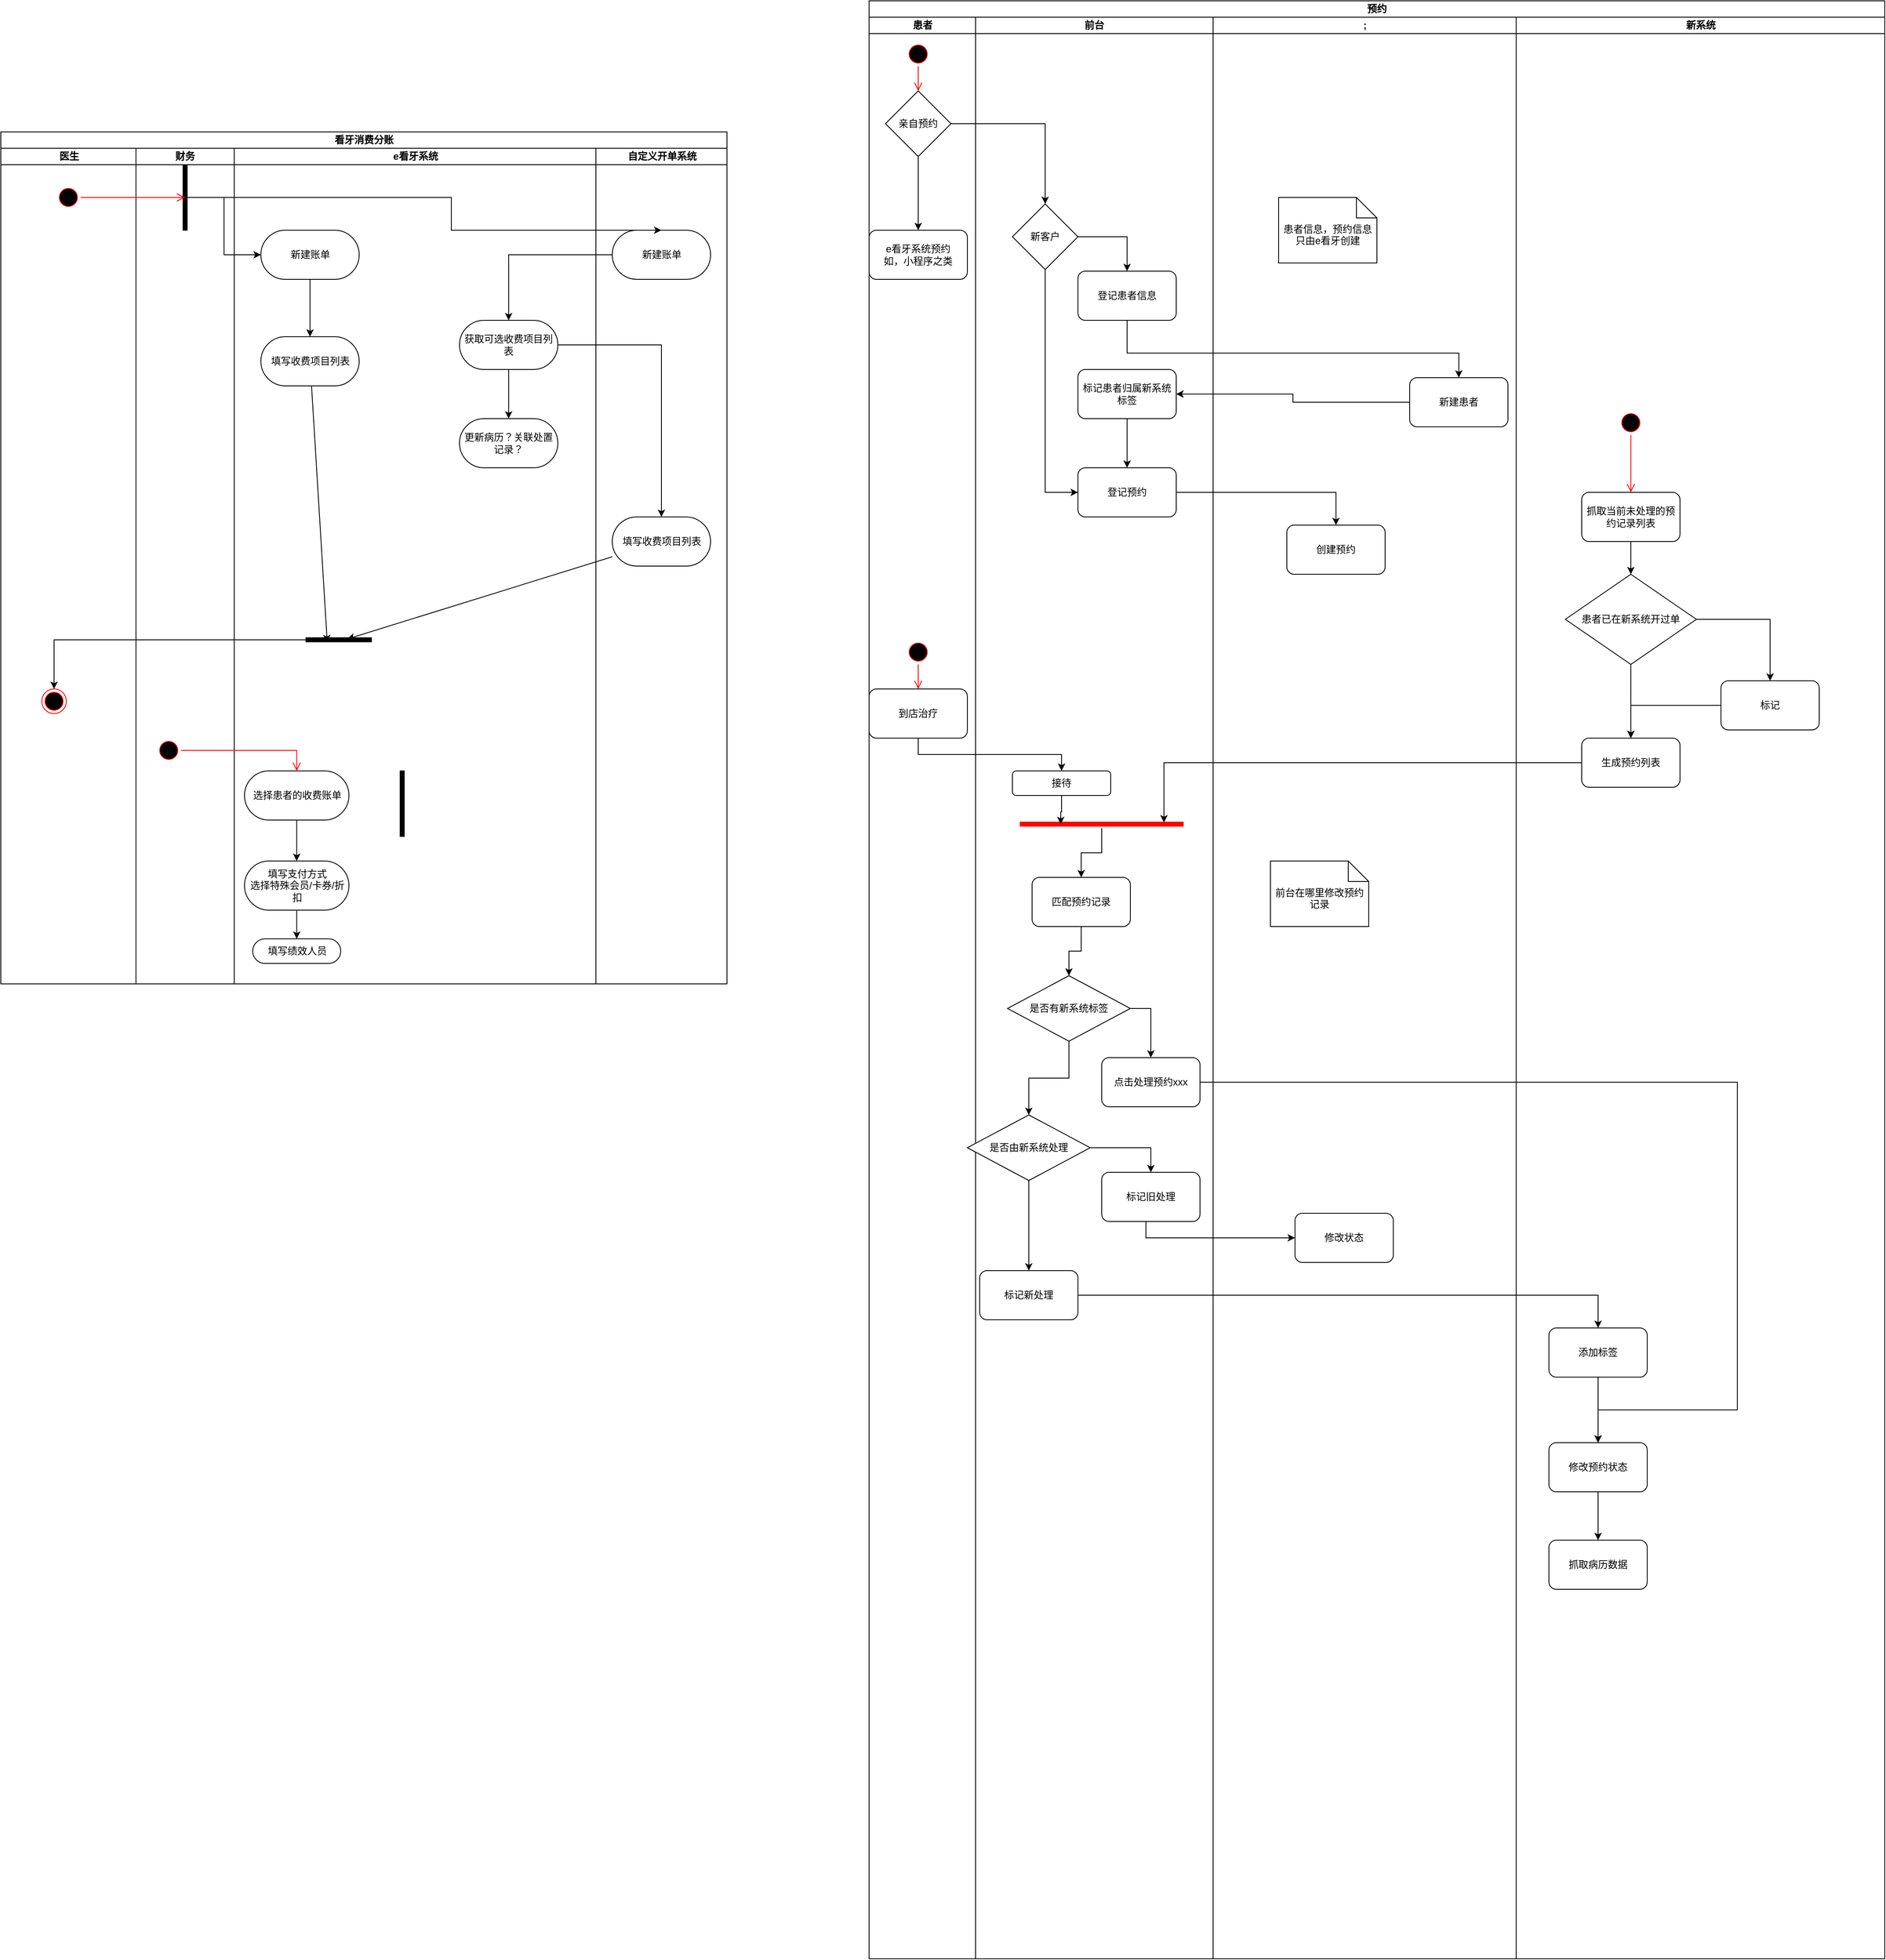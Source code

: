 <mxfile version="22.1.18" type="github">
  <diagram id="prtHgNgQTEPvFCAcTncT" name="Page-1">
    <mxGraphModel dx="1338" dy="2212" grid="1" gridSize="10" guides="1" tooltips="1" connect="1" arrows="1" fold="1" page="1" pageScale="1" pageWidth="827" pageHeight="1169" math="0" shadow="0">
      <root>
        <mxCell id="0" />
        <mxCell id="1" parent="0" />
        <mxCell id="NN635VMZ_w_ewftMYnQy-2" value="&lt;div&gt;看牙消费分账&lt;/div&gt;" style="swimlane;html=1;childLayout=stackLayout;resizeParent=1;resizeParentMax=0;startSize=20;whiteSpace=wrap;" parent="1" vertex="1">
          <mxGeometry x="190" y="-590" width="886.5" height="1040" as="geometry" />
        </mxCell>
        <mxCell id="NN635VMZ_w_ewftMYnQy-3" value="医生" style="swimlane;html=1;startSize=20;" parent="NN635VMZ_w_ewftMYnQy-2" vertex="1">
          <mxGeometry y="20" width="165" height="1020" as="geometry" />
        </mxCell>
        <mxCell id="NN635VMZ_w_ewftMYnQy-6" value="" style="ellipse;html=1;shape=startState;fillColor=#000000;strokeColor=#ff0000;" parent="NN635VMZ_w_ewftMYnQy-3" vertex="1">
          <mxGeometry x="67.5" y="45" width="30" height="30" as="geometry" />
        </mxCell>
        <mxCell id="BlmATw8NnWC_l-WFtzMo-16" value="" style="ellipse;html=1;shape=endState;fillColor=#000000;strokeColor=#ff0000;" vertex="1" parent="NN635VMZ_w_ewftMYnQy-3">
          <mxGeometry x="50" y="660" width="30" height="30" as="geometry" />
        </mxCell>
        <mxCell id="BlmATw8NnWC_l-WFtzMo-1" value="财务" style="swimlane;startSize=20;whiteSpace=wrap;html=1;" vertex="1" parent="NN635VMZ_w_ewftMYnQy-2">
          <mxGeometry x="165" y="20" width="120" height="1020" as="geometry" />
        </mxCell>
        <mxCell id="BlmATw8NnWC_l-WFtzMo-46" value="" style="html=1;points=[];perimeter=orthogonalPerimeter;fillColor=strokeColor;" vertex="1" parent="BlmATw8NnWC_l-WFtzMo-1">
          <mxGeometry x="57.5" y="20" width="5" height="80" as="geometry" />
        </mxCell>
        <mxCell id="NN635VMZ_w_ewftMYnQy-7" value="" style="edgeStyle=orthogonalEdgeStyle;html=1;verticalAlign=bottom;endArrow=open;endSize=8;strokeColor=#ff0000;rounded=0;entryX=0.5;entryY=0.5;entryDx=0;entryDy=0;entryPerimeter=0;" parent="NN635VMZ_w_ewftMYnQy-2" source="NN635VMZ_w_ewftMYnQy-6" target="BlmATw8NnWC_l-WFtzMo-46" edge="1">
          <mxGeometry relative="1" as="geometry">
            <mxPoint x="60" y="140" as="targetPoint" />
          </mxGeometry>
        </mxCell>
        <mxCell id="NN635VMZ_w_ewftMYnQy-4" value="&lt;div&gt;e看牙系统&lt;/div&gt;" style="swimlane;html=1;startSize=20;" parent="NN635VMZ_w_ewftMYnQy-2" vertex="1">
          <mxGeometry x="285" y="20" width="441.5" height="1020" as="geometry" />
        </mxCell>
        <mxCell id="BlmATw8NnWC_l-WFtzMo-42" style="edgeStyle=orthogonalEdgeStyle;rounded=0;orthogonalLoop=1;jettySize=auto;html=1;" edge="1" parent="NN635VMZ_w_ewftMYnQy-4" source="NN635VMZ_w_ewftMYnQy-23" target="BlmATw8NnWC_l-WFtzMo-2">
          <mxGeometry relative="1" as="geometry" />
        </mxCell>
        <mxCell id="NN635VMZ_w_ewftMYnQy-23" value="&lt;div&gt;新建账单&lt;/div&gt;" style="rounded=1;whiteSpace=wrap;html=1;arcSize=50;" parent="NN635VMZ_w_ewftMYnQy-4" vertex="1">
          <mxGeometry x="32.5" y="100" width="120" height="60" as="geometry" />
        </mxCell>
        <mxCell id="BlmATw8NnWC_l-WFtzMo-2" value="&lt;div&gt;填写收费项目列表&lt;/div&gt;" style="rounded=1;whiteSpace=wrap;html=1;arcSize=50;" vertex="1" parent="NN635VMZ_w_ewftMYnQy-4">
          <mxGeometry x="32.5" y="230" width="120" height="60" as="geometry" />
        </mxCell>
        <mxCell id="BlmATw8NnWC_l-WFtzMo-36" value="" style="html=1;points=[];perimeter=orthogonalPerimeter;fillColor=strokeColor;rotation=90;" vertex="1" parent="NN635VMZ_w_ewftMYnQy-4">
          <mxGeometry x="125" y="560" width="5" height="80" as="geometry" />
        </mxCell>
        <mxCell id="BlmATw8NnWC_l-WFtzMo-40" style="rounded=0;orthogonalLoop=1;jettySize=auto;html=1;entryX=1.1;entryY=0.675;entryDx=0;entryDy=0;entryPerimeter=0;" edge="1" parent="NN635VMZ_w_ewftMYnQy-4" source="BlmATw8NnWC_l-WFtzMo-2" target="BlmATw8NnWC_l-WFtzMo-36">
          <mxGeometry relative="1" as="geometry" />
        </mxCell>
        <mxCell id="BlmATw8NnWC_l-WFtzMo-12" value="" style="ellipse;html=1;shape=startState;fillColor=#000000;strokeColor=#ff0000;" vertex="1" parent="NN635VMZ_w_ewftMYnQy-4">
          <mxGeometry x="-95" y="720" width="30" height="30" as="geometry" />
        </mxCell>
        <mxCell id="BlmATw8NnWC_l-WFtzMo-20" value="" style="edgeStyle=orthogonalEdgeStyle;rounded=0;orthogonalLoop=1;jettySize=auto;html=1;" edge="1" parent="NN635VMZ_w_ewftMYnQy-4" source="BlmATw8NnWC_l-WFtzMo-22" target="BlmATw8NnWC_l-WFtzMo-19">
          <mxGeometry relative="1" as="geometry" />
        </mxCell>
        <mxCell id="BlmATw8NnWC_l-WFtzMo-18" value="&lt;div&gt;选择患者的收费账单&lt;/div&gt;" style="html=1;dashed=0;whiteSpace=wrap;shape=mxgraph.dfd.start" vertex="1" parent="NN635VMZ_w_ewftMYnQy-4">
          <mxGeometry x="12.5" y="760" width="127.5" height="60" as="geometry" />
        </mxCell>
        <mxCell id="BlmATw8NnWC_l-WFtzMo-19" value="&lt;div&gt;填写绩效人员&lt;/div&gt;" style="html=1;dashed=0;whiteSpace=wrap;shape=mxgraph.dfd.start" vertex="1" parent="NN635VMZ_w_ewftMYnQy-4">
          <mxGeometry x="22.5" y="965" width="107.5" height="30" as="geometry" />
        </mxCell>
        <mxCell id="BlmATw8NnWC_l-WFtzMo-22" value="&lt;div&gt;填写支付方式&lt;/div&gt;&lt;div&gt;选择特殊会员/卡券/折扣&lt;/div&gt;" style="html=1;dashed=0;whiteSpace=wrap;shape=mxgraph.dfd.start" vertex="1" parent="NN635VMZ_w_ewftMYnQy-4">
          <mxGeometry x="12.5" y="870" width="127.5" height="60" as="geometry" />
        </mxCell>
        <mxCell id="BlmATw8NnWC_l-WFtzMo-24" value="" style="edgeStyle=orthogonalEdgeStyle;rounded=0;orthogonalLoop=1;jettySize=auto;html=1;" edge="1" parent="NN635VMZ_w_ewftMYnQy-4" source="BlmATw8NnWC_l-WFtzMo-18" target="BlmATw8NnWC_l-WFtzMo-22">
          <mxGeometry relative="1" as="geometry">
            <mxPoint x="528" y="440" as="sourcePoint" />
            <mxPoint x="528" y="520" as="targetPoint" />
          </mxGeometry>
        </mxCell>
        <mxCell id="BlmATw8NnWC_l-WFtzMo-13" value="" style="edgeStyle=orthogonalEdgeStyle;html=1;verticalAlign=bottom;endArrow=open;endSize=8;strokeColor=#ff0000;rounded=0;" edge="1" source="BlmATw8NnWC_l-WFtzMo-12" parent="NN635VMZ_w_ewftMYnQy-4" target="BlmATw8NnWC_l-WFtzMo-18">
          <mxGeometry relative="1" as="geometry">
            <mxPoint x="-80" y="810" as="targetPoint" />
          </mxGeometry>
        </mxCell>
        <mxCell id="BlmATw8NnWC_l-WFtzMo-35" value="" style="html=1;points=[];perimeter=orthogonalPerimeter;fillColor=strokeColor;" vertex="1" parent="NN635VMZ_w_ewftMYnQy-4">
          <mxGeometry x="202.5" y="760" width="5" height="80" as="geometry" />
        </mxCell>
        <mxCell id="BlmATw8NnWC_l-WFtzMo-58" value="" style="edgeStyle=orthogonalEdgeStyle;rounded=0;orthogonalLoop=1;jettySize=auto;html=1;" edge="1" parent="NN635VMZ_w_ewftMYnQy-4" source="BlmATw8NnWC_l-WFtzMo-53" target="BlmATw8NnWC_l-WFtzMo-57">
          <mxGeometry relative="1" as="geometry" />
        </mxCell>
        <mxCell id="BlmATw8NnWC_l-WFtzMo-53" value="获取可选收费项目列表" style="rounded=1;whiteSpace=wrap;html=1;arcSize=50;" vertex="1" parent="NN635VMZ_w_ewftMYnQy-4">
          <mxGeometry x="275" y="210" width="120" height="60" as="geometry" />
        </mxCell>
        <mxCell id="BlmATw8NnWC_l-WFtzMo-57" value="&lt;div&gt;更新病历？关联处置记录？&lt;/div&gt;" style="rounded=1;whiteSpace=wrap;html=1;arcSize=50;" vertex="1" parent="NN635VMZ_w_ewftMYnQy-4">
          <mxGeometry x="275" y="330" width="120" height="60" as="geometry" />
        </mxCell>
        <mxCell id="BlmATw8NnWC_l-WFtzMo-27" value="&amp;nbsp;" style="shape=image;html=1;verticalAlign=top;verticalLabelPosition=bottom;labelBackgroundColor=#ffffff;imageAspect=0;aspect=fixed;image=https://saas.bk-cdn.com/t/85ce448e-bb65-4fd8-bacd-82db385941dc/u/5a8fc4cb-9b47-4f46-bc4c-df9f76cc293e/1658370781379/image.png;" vertex="1" parent="NN635VMZ_w_ewftMYnQy-4">
          <mxGeometry x="228.5" y="790" width="213" height="128" as="geometry" />
        </mxCell>
        <mxCell id="NN635VMZ_w_ewftMYnQy-5" value="&lt;div&gt;自定义开单系统&lt;/div&gt;" style="swimlane;html=1;startSize=20;" parent="NN635VMZ_w_ewftMYnQy-2" vertex="1">
          <mxGeometry x="726.5" y="20" width="160" height="1020" as="geometry" />
        </mxCell>
        <mxCell id="BlmATw8NnWC_l-WFtzMo-43" value="&lt;div&gt;新建账单&lt;/div&gt;" style="rounded=1;whiteSpace=wrap;html=1;arcSize=50;" vertex="1" parent="NN635VMZ_w_ewftMYnQy-5">
          <mxGeometry x="20" y="100" width="120" height="60" as="geometry" />
        </mxCell>
        <mxCell id="BlmATw8NnWC_l-WFtzMo-44" value="&lt;div&gt;填写收费项目列表&lt;/div&gt;" style="rounded=1;whiteSpace=wrap;html=1;arcSize=50;" vertex="1" parent="NN635VMZ_w_ewftMYnQy-5">
          <mxGeometry x="20" y="450" width="120" height="60" as="geometry" />
        </mxCell>
        <mxCell id="BlmATw8NnWC_l-WFtzMo-38" style="rounded=0;orthogonalLoop=1;jettySize=auto;html=1;entryX=0.3;entryY=0.369;entryDx=0;entryDy=0;entryPerimeter=0;" edge="1" parent="NN635VMZ_w_ewftMYnQy-2" source="BlmATw8NnWC_l-WFtzMo-44" target="BlmATw8NnWC_l-WFtzMo-36">
          <mxGeometry relative="1" as="geometry">
            <mxPoint x="500" y="317.587" as="sourcePoint" />
          </mxGeometry>
        </mxCell>
        <mxCell id="BlmATw8NnWC_l-WFtzMo-41" style="edgeStyle=orthogonalEdgeStyle;rounded=0;orthogonalLoop=1;jettySize=auto;html=1;" edge="1" parent="NN635VMZ_w_ewftMYnQy-2" source="BlmATw8NnWC_l-WFtzMo-36" target="BlmATw8NnWC_l-WFtzMo-16">
          <mxGeometry relative="1" as="geometry" />
        </mxCell>
        <mxCell id="BlmATw8NnWC_l-WFtzMo-50" value="" style="edgeStyle=orthogonalEdgeStyle;rounded=0;orthogonalLoop=1;jettySize=auto;html=1;" edge="1" parent="NN635VMZ_w_ewftMYnQy-2" source="BlmATw8NnWC_l-WFtzMo-46" target="NN635VMZ_w_ewftMYnQy-23">
          <mxGeometry relative="1" as="geometry" />
        </mxCell>
        <mxCell id="BlmATw8NnWC_l-WFtzMo-51" style="edgeStyle=orthogonalEdgeStyle;rounded=0;orthogonalLoop=1;jettySize=auto;html=1;entryX=0.5;entryY=0;entryDx=0;entryDy=0;" edge="1" parent="NN635VMZ_w_ewftMYnQy-2" source="BlmATw8NnWC_l-WFtzMo-46" target="BlmATw8NnWC_l-WFtzMo-43">
          <mxGeometry relative="1" as="geometry">
            <Array as="points">
              <mxPoint x="550" y="80" />
              <mxPoint x="550" y="120" />
            </Array>
          </mxGeometry>
        </mxCell>
        <mxCell id="BlmATw8NnWC_l-WFtzMo-45" style="edgeStyle=orthogonalEdgeStyle;rounded=0;orthogonalLoop=1;jettySize=auto;html=1;" edge="1" parent="NN635VMZ_w_ewftMYnQy-2" source="BlmATw8NnWC_l-WFtzMo-53" target="BlmATw8NnWC_l-WFtzMo-44">
          <mxGeometry relative="1" as="geometry" />
        </mxCell>
        <mxCell id="BlmATw8NnWC_l-WFtzMo-54" value="" style="edgeStyle=orthogonalEdgeStyle;rounded=0;orthogonalLoop=1;jettySize=auto;html=1;" edge="1" parent="NN635VMZ_w_ewftMYnQy-2" source="BlmATw8NnWC_l-WFtzMo-43" target="BlmATw8NnWC_l-WFtzMo-53">
          <mxGeometry relative="1" as="geometry">
            <mxPoint x="1235" y="-160" as="sourcePoint" />
            <mxPoint x="1235" y="130" as="targetPoint" />
          </mxGeometry>
        </mxCell>
        <mxCell id="BlmATw8NnWC_l-WFtzMo-28" value="" style="shape=image;html=1;verticalAlign=top;verticalLabelPosition=bottom;labelBackgroundColor=#ffffff;imageAspect=0;aspect=fixed;image=https://saas.bk-cdn.com/t/85ce448e-bb65-4fd8-bacd-82db385941dc/u/5a8fc4cb-9b47-4f46-bc4c-df9f76cc293e/1658370717369/image.png;" vertex="1" parent="1">
          <mxGeometry x="1050" y="-300" width="339" height="128" as="geometry" />
        </mxCell>
        <mxCell id="NN635VMZ_w_ewftMYnQy-15" value="预约" style="swimlane;html=1;childLayout=stackLayout;resizeParent=1;resizeParentMax=0;startSize=20;whiteSpace=wrap;" parent="1" vertex="1">
          <mxGeometry x="1250" y="-750" width="1240" height="2390" as="geometry" />
        </mxCell>
        <mxCell id="BlmATw8NnWC_l-WFtzMo-68" style="edgeStyle=orthogonalEdgeStyle;rounded=0;orthogonalLoop=1;jettySize=auto;html=1;exitX=1;exitY=0.5;exitDx=0;exitDy=0;" edge="1" parent="NN635VMZ_w_ewftMYnQy-15" source="BlmATw8NnWC_l-WFtzMo-63" target="BlmATw8NnWC_l-WFtzMo-71">
          <mxGeometry relative="1" as="geometry">
            <mxPoint x="20" y="150" as="sourcePoint" />
          </mxGeometry>
        </mxCell>
        <mxCell id="NN635VMZ_w_ewftMYnQy-16" value="患者" style="swimlane;html=1;startSize=20;" parent="NN635VMZ_w_ewftMYnQy-15" vertex="1">
          <mxGeometry y="20" width="130" height="2370" as="geometry" />
        </mxCell>
        <mxCell id="NN635VMZ_w_ewftMYnQy-17" value="" style="ellipse;html=1;shape=startState;fillColor=#000000;strokeColor=#ff0000;" parent="NN635VMZ_w_ewftMYnQy-16" vertex="1">
          <mxGeometry x="45" y="30" width="30" height="30" as="geometry" />
        </mxCell>
        <mxCell id="BlmATw8NnWC_l-WFtzMo-63" value="亲自预约" style="rhombus;whiteSpace=wrap;html=1;" vertex="1" parent="NN635VMZ_w_ewftMYnQy-16">
          <mxGeometry x="20" y="90" width="80" height="80" as="geometry" />
        </mxCell>
        <mxCell id="NN635VMZ_w_ewftMYnQy-18" value="" style="edgeStyle=orthogonalEdgeStyle;html=1;verticalAlign=bottom;endArrow=open;endSize=8;strokeColor=#ff0000;rounded=0;" parent="NN635VMZ_w_ewftMYnQy-16" source="NN635VMZ_w_ewftMYnQy-17" edge="1" target="BlmATw8NnWC_l-WFtzMo-63">
          <mxGeometry relative="1" as="geometry">
            <mxPoint x="180" y="100" as="targetPoint" />
          </mxGeometry>
        </mxCell>
        <mxCell id="BlmATw8NnWC_l-WFtzMo-98" value="" style="ellipse;html=1;shape=startState;fillColor=#000000;strokeColor=#ff0000;" vertex="1" parent="NN635VMZ_w_ewftMYnQy-16">
          <mxGeometry x="45" y="760" width="30" height="30" as="geometry" />
        </mxCell>
        <mxCell id="BlmATw8NnWC_l-WFtzMo-107" value="到店治疗" style="rounded=1;whiteSpace=wrap;html=1;" vertex="1" parent="NN635VMZ_w_ewftMYnQy-16">
          <mxGeometry y="820" width="120" height="60" as="geometry" />
        </mxCell>
        <mxCell id="BlmATw8NnWC_l-WFtzMo-99" value="" style="edgeStyle=orthogonalEdgeStyle;html=1;verticalAlign=bottom;endArrow=open;endSize=8;strokeColor=#ff0000;rounded=0;" edge="1" source="BlmATw8NnWC_l-WFtzMo-98" parent="NN635VMZ_w_ewftMYnQy-16" target="BlmATw8NnWC_l-WFtzMo-107">
          <mxGeometry relative="1" as="geometry">
            <mxPoint x="465" y="820" as="targetPoint" />
          </mxGeometry>
        </mxCell>
        <mxCell id="BlmATw8NnWC_l-WFtzMo-60" value="&lt;div&gt;e看牙系统预约&lt;/div&gt;&lt;div&gt;如，小程序之类&lt;/div&gt;" style="rounded=1;whiteSpace=wrap;html=1;" vertex="1" parent="NN635VMZ_w_ewftMYnQy-16">
          <mxGeometry y="260" width="120" height="60" as="geometry" />
        </mxCell>
        <mxCell id="BlmATw8NnWC_l-WFtzMo-64" style="edgeStyle=orthogonalEdgeStyle;rounded=0;orthogonalLoop=1;jettySize=auto;html=1;exitX=0.5;exitY=1;exitDx=0;exitDy=0;" edge="1" parent="NN635VMZ_w_ewftMYnQy-16" source="BlmATw8NnWC_l-WFtzMo-63" target="BlmATw8NnWC_l-WFtzMo-60">
          <mxGeometry relative="1" as="geometry" />
        </mxCell>
        <mxCell id="BlmATw8NnWC_l-WFtzMo-108" style="edgeStyle=orthogonalEdgeStyle;rounded=0;orthogonalLoop=1;jettySize=auto;html=1;entryX=0.5;entryY=0;entryDx=0;entryDy=0;exitX=0.5;exitY=1;exitDx=0;exitDy=0;" edge="1" parent="NN635VMZ_w_ewftMYnQy-15" source="BlmATw8NnWC_l-WFtzMo-107" target="BlmATw8NnWC_l-WFtzMo-125">
          <mxGeometry relative="1" as="geometry">
            <Array as="points">
              <mxPoint x="60" y="920" />
              <mxPoint x="235" y="920" />
            </Array>
          </mxGeometry>
        </mxCell>
        <mxCell id="BlmATw8NnWC_l-WFtzMo-142" style="edgeStyle=orthogonalEdgeStyle;rounded=0;orthogonalLoop=1;jettySize=auto;html=1;entryX=0.88;entryY=0.3;entryDx=0;entryDy=0;entryPerimeter=0;" edge="1" parent="NN635VMZ_w_ewftMYnQy-15" source="BlmATw8NnWC_l-WFtzMo-104" target="BlmATw8NnWC_l-WFtzMo-128">
          <mxGeometry relative="1" as="geometry">
            <Array as="points">
              <mxPoint x="360" y="930" />
            </Array>
          </mxGeometry>
        </mxCell>
        <mxCell id="BlmATw8NnWC_l-WFtzMo-62" value="前台" style="swimlane;startSize=20;whiteSpace=wrap;html=1;" vertex="1" parent="NN635VMZ_w_ewftMYnQy-15">
          <mxGeometry x="130" y="20" width="290" height="2370" as="geometry" />
        </mxCell>
        <mxCell id="BlmATw8NnWC_l-WFtzMo-170" style="edgeStyle=orthogonalEdgeStyle;rounded=0;orthogonalLoop=1;jettySize=auto;html=1;entryX=0;entryY=0.5;entryDx=0;entryDy=0;" edge="1" parent="BlmATw8NnWC_l-WFtzMo-62" source="BlmATw8NnWC_l-WFtzMo-71" target="BlmATw8NnWC_l-WFtzMo-67">
          <mxGeometry relative="1" as="geometry" />
        </mxCell>
        <mxCell id="BlmATw8NnWC_l-WFtzMo-71" value="&lt;div&gt;新客户&lt;/div&gt;" style="rhombus;whiteSpace=wrap;html=1;" vertex="1" parent="BlmATw8NnWC_l-WFtzMo-62">
          <mxGeometry x="45" y="228" width="80" height="80" as="geometry" />
        </mxCell>
        <mxCell id="BlmATw8NnWC_l-WFtzMo-88" value="是否由新系统处理" style="rhombus;whiteSpace=wrap;html=1;" vertex="1" parent="BlmATw8NnWC_l-WFtzMo-62">
          <mxGeometry x="-10" y="1340" width="150" height="80" as="geometry" />
        </mxCell>
        <mxCell id="BlmATw8NnWC_l-WFtzMo-125" value="接待" style="rounded=1;whiteSpace=wrap;html=1;" vertex="1" parent="BlmATw8NnWC_l-WFtzMo-62">
          <mxGeometry x="45" y="920" width="120" height="30" as="geometry" />
        </mxCell>
        <mxCell id="BlmATw8NnWC_l-WFtzMo-149" style="edgeStyle=orthogonalEdgeStyle;rounded=0;orthogonalLoop=1;jettySize=auto;html=1;" edge="1" parent="BlmATw8NnWC_l-WFtzMo-62" source="BlmATw8NnWC_l-WFtzMo-144" target="BlmATw8NnWC_l-WFtzMo-88">
          <mxGeometry relative="1" as="geometry" />
        </mxCell>
        <mxCell id="BlmATw8NnWC_l-WFtzMo-109" value="匹配预约记录" style="rounded=1;whiteSpace=wrap;html=1;" vertex="1" parent="BlmATw8NnWC_l-WFtzMo-62">
          <mxGeometry x="69" y="1050" width="120" height="60" as="geometry" />
        </mxCell>
        <mxCell id="BlmATw8NnWC_l-WFtzMo-150" value="" style="edgeStyle=orthogonalEdgeStyle;rounded=0;orthogonalLoop=1;jettySize=auto;html=1;" edge="1" parent="BlmATw8NnWC_l-WFtzMo-62" source="BlmATw8NnWC_l-WFtzMo-109" target="BlmATw8NnWC_l-WFtzMo-144">
          <mxGeometry relative="1" as="geometry">
            <mxPoint x="1714" y="400" as="sourcePoint" />
            <mxPoint x="1705" y="520" as="targetPoint" />
          </mxGeometry>
        </mxCell>
        <mxCell id="BlmATw8NnWC_l-WFtzMo-172" style="edgeStyle=orthogonalEdgeStyle;rounded=0;orthogonalLoop=1;jettySize=auto;html=1;entryX=0.5;entryY=0;entryDx=0;entryDy=0;exitX=1;exitY=0.5;exitDx=0;exitDy=0;" edge="1" parent="BlmATw8NnWC_l-WFtzMo-62" source="BlmATw8NnWC_l-WFtzMo-144" target="BlmATw8NnWC_l-WFtzMo-114">
          <mxGeometry relative="1" as="geometry" />
        </mxCell>
        <mxCell id="BlmATw8NnWC_l-WFtzMo-144" value="&lt;div&gt;是否有新系统标签&lt;/div&gt;" style="rhombus;whiteSpace=wrap;html=1;" vertex="1" parent="BlmATw8NnWC_l-WFtzMo-62">
          <mxGeometry x="39" y="1170" width="150" height="80" as="geometry" />
        </mxCell>
        <mxCell id="BlmATw8NnWC_l-WFtzMo-67" value="登记预约" style="rounded=1;whiteSpace=wrap;html=1;" vertex="1" parent="BlmATw8NnWC_l-WFtzMo-62">
          <mxGeometry x="125" y="550" width="120" height="60" as="geometry" />
        </mxCell>
        <mxCell id="BlmATw8NnWC_l-WFtzMo-90" style="edgeStyle=orthogonalEdgeStyle;rounded=0;orthogonalLoop=1;jettySize=auto;html=1;" edge="1" parent="BlmATw8NnWC_l-WFtzMo-62" source="BlmATw8NnWC_l-WFtzMo-122" target="BlmATw8NnWC_l-WFtzMo-67">
          <mxGeometry relative="1" as="geometry" />
        </mxCell>
        <mxCell id="BlmATw8NnWC_l-WFtzMo-76" value="登记患者信息" style="rounded=1;whiteSpace=wrap;html=1;" vertex="1" parent="BlmATw8NnWC_l-WFtzMo-62">
          <mxGeometry x="125" y="310" width="120" height="60" as="geometry" />
        </mxCell>
        <mxCell id="BlmATw8NnWC_l-WFtzMo-122" value="&lt;div&gt;标记患者归属新系统标签&lt;/div&gt;" style="rounded=1;whiteSpace=wrap;html=1;" vertex="1" parent="BlmATw8NnWC_l-WFtzMo-62">
          <mxGeometry x="125" y="430" width="120" height="60" as="geometry" />
        </mxCell>
        <mxCell id="BlmATw8NnWC_l-WFtzMo-80" style="edgeStyle=orthogonalEdgeStyle;rounded=0;orthogonalLoop=1;jettySize=auto;html=1;exitX=1;exitY=0.5;exitDx=0;exitDy=0;" edge="1" parent="BlmATw8NnWC_l-WFtzMo-62" source="BlmATw8NnWC_l-WFtzMo-71" target="BlmATw8NnWC_l-WFtzMo-76">
          <mxGeometry relative="1" as="geometry" />
        </mxCell>
        <mxCell id="BlmATw8NnWC_l-WFtzMo-128" value="" style="shape=line;html=1;strokeWidth=6;strokeColor=#ff0000;" vertex="1" parent="BlmATw8NnWC_l-WFtzMo-62">
          <mxGeometry x="54" y="980" width="200" height="10" as="geometry" />
        </mxCell>
        <mxCell id="BlmATw8NnWC_l-WFtzMo-146" style="edgeStyle=orthogonalEdgeStyle;rounded=0;orthogonalLoop=1;jettySize=auto;html=1;entryX=0.25;entryY=0.5;entryDx=0;entryDy=0;entryPerimeter=0;" edge="1" parent="BlmATw8NnWC_l-WFtzMo-62" source="BlmATw8NnWC_l-WFtzMo-125" target="BlmATw8NnWC_l-WFtzMo-128">
          <mxGeometry relative="1" as="geometry" />
        </mxCell>
        <mxCell id="BlmATw8NnWC_l-WFtzMo-147" style="edgeStyle=orthogonalEdgeStyle;rounded=0;orthogonalLoop=1;jettySize=auto;html=1;" edge="1" parent="BlmATw8NnWC_l-WFtzMo-62" source="BlmATw8NnWC_l-WFtzMo-128" target="BlmATw8NnWC_l-WFtzMo-109">
          <mxGeometry relative="1" as="geometry" />
        </mxCell>
        <mxCell id="BlmATw8NnWC_l-WFtzMo-114" value="点击处理预约xxx" style="rounded=1;whiteSpace=wrap;html=1;" vertex="1" parent="BlmATw8NnWC_l-WFtzMo-62">
          <mxGeometry x="154" y="1270" width="120" height="60" as="geometry" />
        </mxCell>
        <mxCell id="BlmATw8NnWC_l-WFtzMo-113" value="&lt;div&gt;标记新处理&lt;/div&gt;" style="rounded=1;whiteSpace=wrap;html=1;" vertex="1" parent="BlmATw8NnWC_l-WFtzMo-62">
          <mxGeometry x="5" y="1530" width="120" height="60" as="geometry" />
        </mxCell>
        <mxCell id="BlmATw8NnWC_l-WFtzMo-115" style="edgeStyle=orthogonalEdgeStyle;rounded=0;orthogonalLoop=1;jettySize=auto;html=1;entryX=0.5;entryY=0;entryDx=0;entryDy=0;exitX=0.5;exitY=1;exitDx=0;exitDy=0;" edge="1" parent="BlmATw8NnWC_l-WFtzMo-62" source="BlmATw8NnWC_l-WFtzMo-88" target="BlmATw8NnWC_l-WFtzMo-113">
          <mxGeometry relative="1" as="geometry">
            <Array as="points">
              <mxPoint x="65" y="1500" />
              <mxPoint x="65" y="1500" />
            </Array>
          </mxGeometry>
        </mxCell>
        <mxCell id="BlmATw8NnWC_l-WFtzMo-159" value="标记旧处理" style="rounded=1;whiteSpace=wrap;html=1;" vertex="1" parent="BlmATw8NnWC_l-WFtzMo-62">
          <mxGeometry x="154" y="1410" width="120" height="60" as="geometry" />
        </mxCell>
        <mxCell id="BlmATw8NnWC_l-WFtzMo-160" style="edgeStyle=orthogonalEdgeStyle;rounded=0;orthogonalLoop=1;jettySize=auto;html=1;entryX=0.5;entryY=0;entryDx=0;entryDy=0;" edge="1" parent="BlmATw8NnWC_l-WFtzMo-62" source="BlmATw8NnWC_l-WFtzMo-88" target="BlmATw8NnWC_l-WFtzMo-159">
          <mxGeometry relative="1" as="geometry" />
        </mxCell>
        <mxCell id="NN635VMZ_w_ewftMYnQy-19" value=";" style="swimlane;html=1;startSize=20;" parent="NN635VMZ_w_ewftMYnQy-15" vertex="1">
          <mxGeometry x="420" y="20" width="370" height="2370" as="geometry" />
        </mxCell>
        <mxCell id="BlmATw8NnWC_l-WFtzMo-143" value="前台在哪里修改预约记录" style="shape=note2;boundedLbl=1;whiteSpace=wrap;html=1;size=25;verticalAlign=top;align=center;" vertex="1" parent="NN635VMZ_w_ewftMYnQy-19">
          <mxGeometry x="70" y="1030" width="120" height="80" as="geometry" />
        </mxCell>
        <mxCell id="BlmATw8NnWC_l-WFtzMo-162" value="&lt;div&gt;修改状态&lt;/div&gt;" style="whiteSpace=wrap;html=1;rounded=1;" vertex="1" parent="NN635VMZ_w_ewftMYnQy-19">
          <mxGeometry x="100" y="1460" width="120" height="60" as="geometry" />
        </mxCell>
        <mxCell id="BlmATw8NnWC_l-WFtzMo-94" value="&lt;div&gt;患者信息，预约信息只由e看牙创建&lt;/div&gt;&lt;div&gt;&lt;br&gt;&lt;/div&gt;" style="shape=note2;boundedLbl=1;whiteSpace=wrap;html=1;size=25;verticalAlign=top;align=center;" vertex="1" parent="NN635VMZ_w_ewftMYnQy-19">
          <mxGeometry x="80" y="220" width="120" height="80" as="geometry" />
        </mxCell>
        <mxCell id="BlmATw8NnWC_l-WFtzMo-166" value="创建预约" style="whiteSpace=wrap;html=1;rounded=1;" vertex="1" parent="NN635VMZ_w_ewftMYnQy-19">
          <mxGeometry x="90" y="620" width="120" height="60" as="geometry" />
        </mxCell>
        <mxCell id="NN635VMZ_w_ewftMYnQy-20" value="&lt;div&gt;新系统&lt;/div&gt;" style="swimlane;html=1;startSize=20;" parent="NN635VMZ_w_ewftMYnQy-15" vertex="1">
          <mxGeometry x="790" y="20" width="450" height="2370" as="geometry" />
        </mxCell>
        <mxCell id="BlmATw8NnWC_l-WFtzMo-95" style="edgeStyle=orthogonalEdgeStyle;rounded=0;orthogonalLoop=1;jettySize=auto;html=1;" edge="1" parent="NN635VMZ_w_ewftMYnQy-20" source="BlmATw8NnWC_l-WFtzMo-91" target="BlmATw8NnWC_l-WFtzMo-93">
          <mxGeometry relative="1" as="geometry" />
        </mxCell>
        <mxCell id="BlmATw8NnWC_l-WFtzMo-105" style="edgeStyle=orthogonalEdgeStyle;rounded=0;orthogonalLoop=1;jettySize=auto;html=1;" edge="1" parent="NN635VMZ_w_ewftMYnQy-20" source="BlmATw8NnWC_l-WFtzMo-91" target="BlmATw8NnWC_l-WFtzMo-104">
          <mxGeometry relative="1" as="geometry" />
        </mxCell>
        <mxCell id="BlmATw8NnWC_l-WFtzMo-91" value="患者已在新系统开过单" style="rhombus;whiteSpace=wrap;html=1;" vertex="1" parent="NN635VMZ_w_ewftMYnQy-20">
          <mxGeometry x="60" y="680" width="160" height="110" as="geometry" />
        </mxCell>
        <mxCell id="BlmATw8NnWC_l-WFtzMo-106" style="edgeStyle=orthogonalEdgeStyle;rounded=0;orthogonalLoop=1;jettySize=auto;html=1;" edge="1" parent="NN635VMZ_w_ewftMYnQy-20" source="BlmATw8NnWC_l-WFtzMo-93" target="BlmATw8NnWC_l-WFtzMo-104">
          <mxGeometry relative="1" as="geometry" />
        </mxCell>
        <mxCell id="BlmATw8NnWC_l-WFtzMo-93" value="标记" style="rounded=1;whiteSpace=wrap;html=1;" vertex="1" parent="NN635VMZ_w_ewftMYnQy-20">
          <mxGeometry x="250" y="810" width="120" height="60" as="geometry" />
        </mxCell>
        <mxCell id="BlmATw8NnWC_l-WFtzMo-104" value="生成预约列表" style="rounded=1;whiteSpace=wrap;html=1;" vertex="1" parent="NN635VMZ_w_ewftMYnQy-20">
          <mxGeometry x="80" y="880" width="120" height="60" as="geometry" />
        </mxCell>
        <mxCell id="BlmATw8NnWC_l-WFtzMo-135" value="" style="ellipse;html=1;shape=startState;fillColor=#000000;strokeColor=#ff0000;" vertex="1" parent="NN635VMZ_w_ewftMYnQy-20">
          <mxGeometry x="125" y="480" width="30" height="30" as="geometry" />
        </mxCell>
        <mxCell id="BlmATw8NnWC_l-WFtzMo-120" value="抓取病历数据" style="whiteSpace=wrap;html=1;rounded=1;" vertex="1" parent="NN635VMZ_w_ewftMYnQy-20">
          <mxGeometry x="40" y="1859" width="120" height="60" as="geometry" />
        </mxCell>
        <mxCell id="BlmATw8NnWC_l-WFtzMo-86" value="抓取当前未处理的预约记录列表" style="rounded=1;whiteSpace=wrap;html=1;" vertex="1" parent="NN635VMZ_w_ewftMYnQy-20">
          <mxGeometry x="80" y="580" width="120" height="60" as="geometry" />
        </mxCell>
        <mxCell id="BlmATw8NnWC_l-WFtzMo-92" style="edgeStyle=orthogonalEdgeStyle;rounded=0;orthogonalLoop=1;jettySize=auto;html=1;entryX=0.5;entryY=0;entryDx=0;entryDy=0;" edge="1" parent="NN635VMZ_w_ewftMYnQy-20" source="BlmATw8NnWC_l-WFtzMo-86" target="BlmATw8NnWC_l-WFtzMo-91">
          <mxGeometry relative="1" as="geometry" />
        </mxCell>
        <mxCell id="BlmATw8NnWC_l-WFtzMo-136" value="" style="edgeStyle=orthogonalEdgeStyle;html=1;verticalAlign=bottom;endArrow=open;endSize=8;strokeColor=#ff0000;rounded=0;" edge="1" source="BlmATw8NnWC_l-WFtzMo-135" parent="NN635VMZ_w_ewftMYnQy-20" target="BlmATw8NnWC_l-WFtzMo-86">
          <mxGeometry relative="1" as="geometry">
            <mxPoint x="-55" y="850" as="targetPoint" />
          </mxGeometry>
        </mxCell>
        <mxCell id="BlmATw8NnWC_l-WFtzMo-152" value="添加标签" style="rounded=1;whiteSpace=wrap;html=1;" vertex="1" parent="NN635VMZ_w_ewftMYnQy-20">
          <mxGeometry x="40" y="1600" width="120" height="60" as="geometry" />
        </mxCell>
        <mxCell id="BlmATw8NnWC_l-WFtzMo-117" value="修改预约状态" style="rounded=1;whiteSpace=wrap;html=1;" vertex="1" parent="NN635VMZ_w_ewftMYnQy-20">
          <mxGeometry x="40" y="1740" width="120" height="60" as="geometry" />
        </mxCell>
        <mxCell id="BlmATw8NnWC_l-WFtzMo-157" style="edgeStyle=orthogonalEdgeStyle;rounded=0;orthogonalLoop=1;jettySize=auto;html=1;" edge="1" parent="NN635VMZ_w_ewftMYnQy-20" source="BlmATw8NnWC_l-WFtzMo-117" target="BlmATw8NnWC_l-WFtzMo-120">
          <mxGeometry relative="1" as="geometry" />
        </mxCell>
        <mxCell id="BlmATw8NnWC_l-WFtzMo-158" style="edgeStyle=orthogonalEdgeStyle;rounded=0;orthogonalLoop=1;jettySize=auto;html=1;entryX=0.5;entryY=0;entryDx=0;entryDy=0;" edge="1" parent="NN635VMZ_w_ewftMYnQy-20" source="BlmATw8NnWC_l-WFtzMo-152" target="BlmATw8NnWC_l-WFtzMo-117">
          <mxGeometry relative="1" as="geometry" />
        </mxCell>
        <mxCell id="BlmATw8NnWC_l-WFtzMo-163" value="" style="edgeStyle=orthogonalEdgeStyle;rounded=0;orthogonalLoop=1;jettySize=auto;html=1;exitX=0.45;exitY=1;exitDx=0;exitDy=0;exitPerimeter=0;" edge="1" parent="NN635VMZ_w_ewftMYnQy-15" source="BlmATw8NnWC_l-WFtzMo-159" target="BlmATw8NnWC_l-WFtzMo-162">
          <mxGeometry relative="1" as="geometry" />
        </mxCell>
        <mxCell id="BlmATw8NnWC_l-WFtzMo-167" value="" style="edgeStyle=orthogonalEdgeStyle;rounded=0;orthogonalLoop=1;jettySize=auto;html=1;" edge="1" parent="NN635VMZ_w_ewftMYnQy-15" source="BlmATw8NnWC_l-WFtzMo-67" target="BlmATw8NnWC_l-WFtzMo-166">
          <mxGeometry relative="1" as="geometry" />
        </mxCell>
        <mxCell id="BlmATw8NnWC_l-WFtzMo-132" value="" style="edgeStyle=orthogonalEdgeStyle;rounded=0;orthogonalLoop=1;jettySize=auto;html=1;entryX=0.5;entryY=0;entryDx=0;entryDy=0;" edge="1" parent="NN635VMZ_w_ewftMYnQy-15" source="BlmATw8NnWC_l-WFtzMo-114" target="BlmATw8NnWC_l-WFtzMo-117">
          <mxGeometry relative="1" as="geometry">
            <mxPoint x="3160" y="585" as="sourcePoint" />
            <mxPoint x="1060" y="1760" as="targetPoint" />
            <Array as="points">
              <mxPoint x="1060" y="1720" />
              <mxPoint x="890" y="1720" />
            </Array>
          </mxGeometry>
        </mxCell>
        <mxCell id="BlmATw8NnWC_l-WFtzMo-155" style="edgeStyle=orthogonalEdgeStyle;rounded=0;orthogonalLoop=1;jettySize=auto;html=1;entryX=0.5;entryY=0;entryDx=0;entryDy=0;" edge="1" parent="NN635VMZ_w_ewftMYnQy-15" source="BlmATw8NnWC_l-WFtzMo-113" target="BlmATw8NnWC_l-WFtzMo-152">
          <mxGeometry relative="1" as="geometry" />
        </mxCell>
        <mxCell id="BlmATw8NnWC_l-WFtzMo-169" style="edgeStyle=orthogonalEdgeStyle;rounded=0;orthogonalLoop=1;jettySize=auto;html=1;" edge="1" parent="1" source="BlmATw8NnWC_l-WFtzMo-168" target="BlmATw8NnWC_l-WFtzMo-122">
          <mxGeometry relative="1" as="geometry" />
        </mxCell>
        <mxCell id="BlmATw8NnWC_l-WFtzMo-168" value="新建患者" style="rounded=1;whiteSpace=wrap;html=1;" vertex="1" parent="1">
          <mxGeometry x="1910" y="-290" width="120" height="60" as="geometry" />
        </mxCell>
        <mxCell id="BlmATw8NnWC_l-WFtzMo-124" value="" style="edgeStyle=orthogonalEdgeStyle;rounded=0;orthogonalLoop=1;jettySize=auto;html=1;" edge="1" parent="1" source="BlmATw8NnWC_l-WFtzMo-76" target="BlmATw8NnWC_l-WFtzMo-168">
          <mxGeometry relative="1" as="geometry">
            <mxPoint x="3530" y="-970" as="sourcePoint" />
            <mxPoint x="3530" y="-838" as="targetPoint" />
            <Array as="points">
              <mxPoint x="1970" y="-320" />
            </Array>
          </mxGeometry>
        </mxCell>
      </root>
    </mxGraphModel>
  </diagram>
</mxfile>
